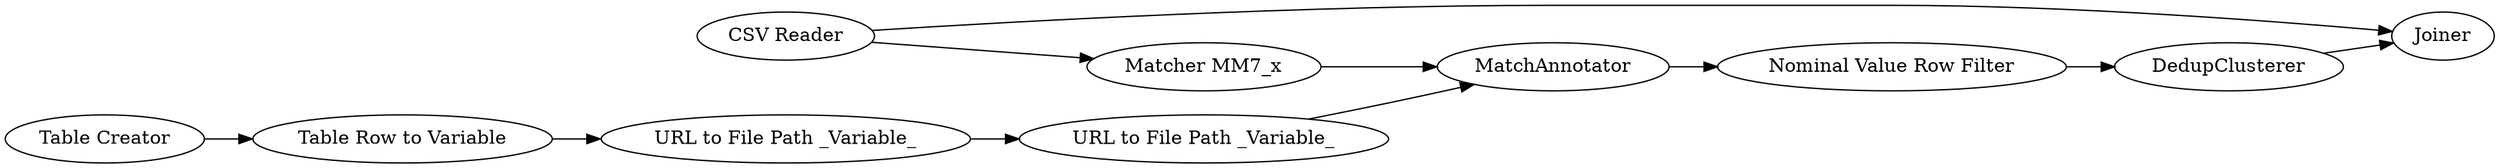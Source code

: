 digraph {
	20 -> 21
	7 -> 3
	18 -> 19
	3 -> 1509
	21 -> 5
	19 -> 20
	1 -> 2
	1 -> 1509
	2 -> 5
	5 -> 7
	5 [label=MatchAnnotator]
	20 [label="URL to File Path _Variable_"]
	1 [label="CSV Reader"]
	1509 [label=Joiner]
	7 [label="Nominal Value Row Filter"]
	18 [label="Table Creator"]
	21 [label="URL to File Path _Variable_"]
	3 [label=DedupClusterer]
	2 [label="Matcher MM7_x"]
	19 [label="Table Row to Variable"]
	rankdir=LR
}
